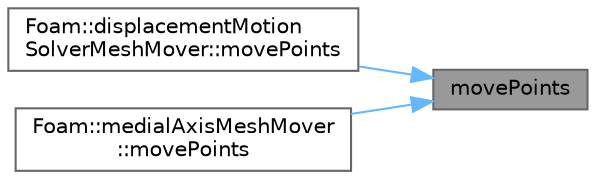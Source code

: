 digraph "movePoints"
{
 // LATEX_PDF_SIZE
  bgcolor="transparent";
  edge [fontname=Helvetica,fontsize=10,labelfontname=Helvetica,labelfontsize=10];
  node [fontname=Helvetica,fontsize=10,shape=box,height=0.2,width=0.4];
  rankdir="RL";
  Node1 [id="Node000001",label="movePoints",height=0.2,width=0.4,color="gray40", fillcolor="grey60", style="filled", fontcolor="black",tooltip=" "];
  Node1 -> Node2 [id="edge1_Node000001_Node000002",dir="back",color="steelblue1",style="solid",tooltip=" "];
  Node2 [id="Node000002",label="Foam::displacementMotion\lSolverMeshMover::movePoints",height=0.2,width=0.4,color="grey40", fillcolor="white", style="filled",URL="$classFoam_1_1displacementMotionSolverMeshMover.html#ab62834098bae1d3887f578c700754f39",tooltip=" "];
  Node1 -> Node3 [id="edge2_Node000001_Node000003",dir="back",color="steelblue1",style="solid",tooltip=" "];
  Node3 [id="Node000003",label="Foam::medialAxisMeshMover\l::movePoints",height=0.2,width=0.4,color="grey40", fillcolor="white", style="filled",URL="$classFoam_1_1medialAxisMeshMover.html#ab62834098bae1d3887f578c700754f39",tooltip=" "];
}
